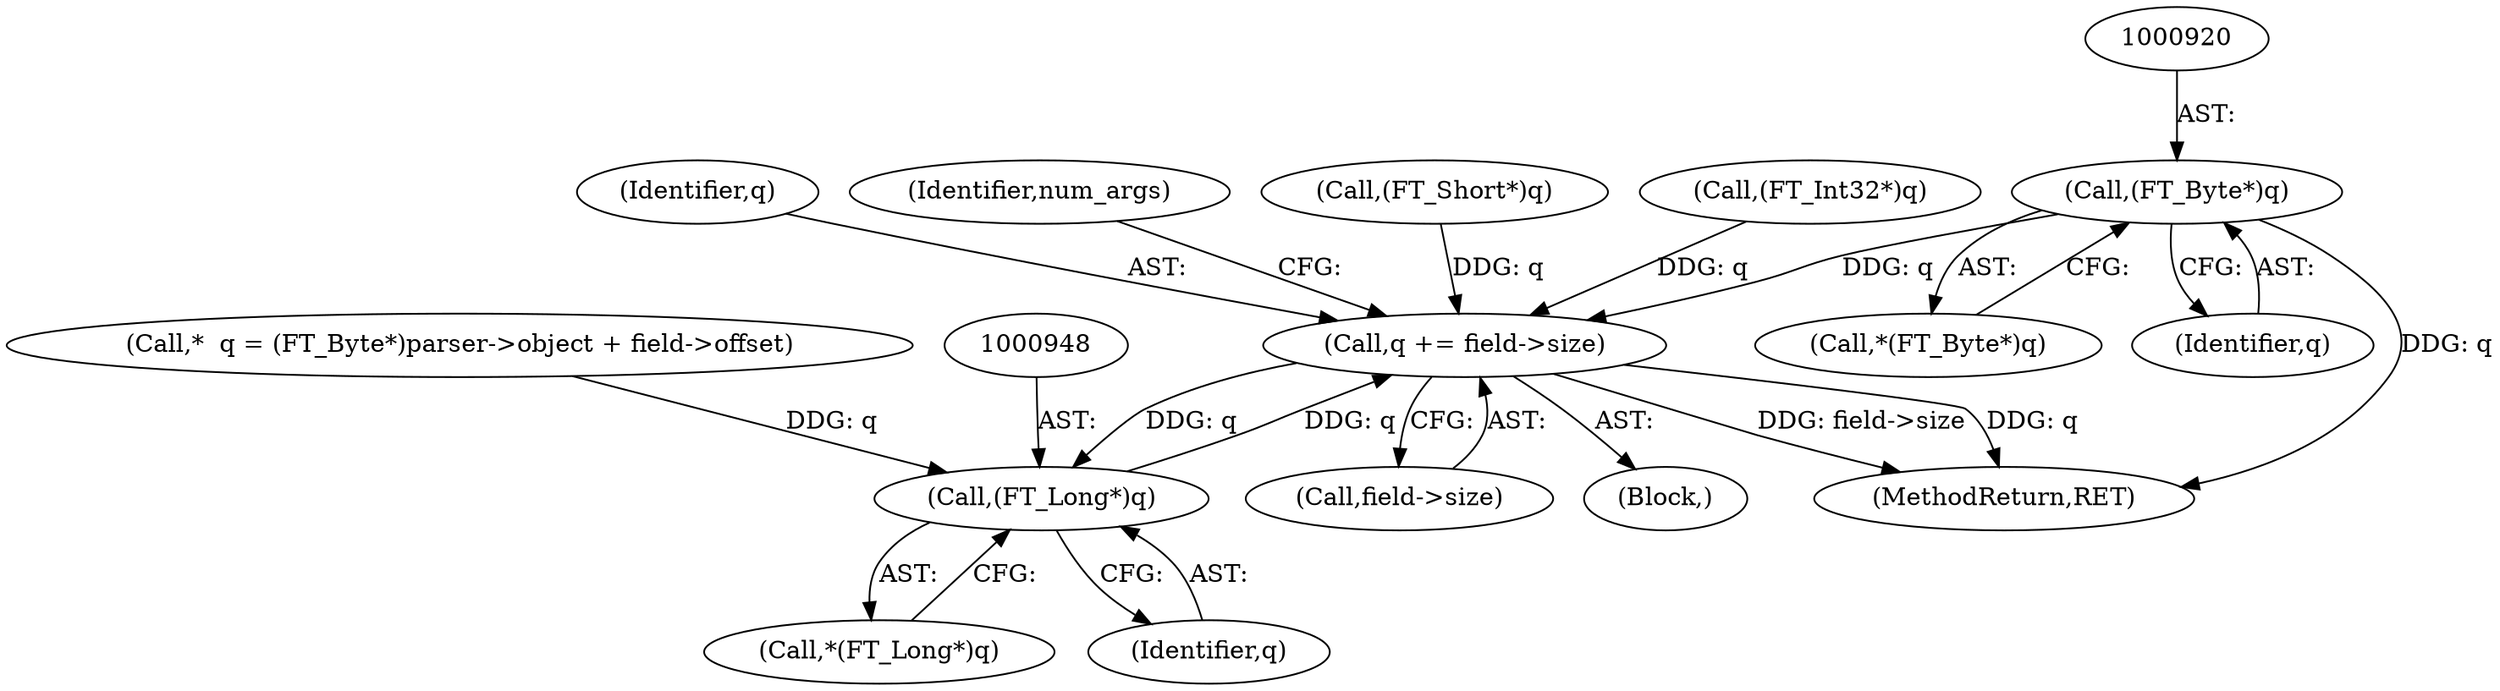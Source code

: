 digraph "0_savannah_beecf80a6deecbaf5d264d4f864451bde4fe98b8@pointer" {
"1000919" [label="(Call,(FT_Byte*)q)"];
"1000955" [label="(Call,q += field->size)"];
"1000947" [label="(Call,(FT_Long*)q)"];
"1000956" [label="(Identifier,q)"];
"1000918" [label="(Call,*(FT_Byte*)q)"];
"1000955" [label="(Call,q += field->size)"];
"1000961" [label="(Identifier,num_args)"];
"1000947" [label="(Call,(FT_Long*)q)"];
"1000928" [label="(Call,(FT_Short*)q)"];
"1000946" [label="(Call,*(FT_Long*)q)"];
"1000957" [label="(Call,field->size)"];
"1000937" [label="(Call,(FT_Int32*)q)"];
"1000949" [label="(Identifier,q)"];
"1000919" [label="(Call,(FT_Byte*)q)"];
"1000921" [label="(Identifier,q)"];
"1000905" [label="(Block,)"];
"1000708" [label="(Call,*  q = (FT_Byte*)parser->object + field->offset)"];
"1001011" [label="(MethodReturn,RET)"];
"1000919" -> "1000918"  [label="AST: "];
"1000919" -> "1000921"  [label="CFG: "];
"1000920" -> "1000919"  [label="AST: "];
"1000921" -> "1000919"  [label="AST: "];
"1000918" -> "1000919"  [label="CFG: "];
"1000919" -> "1001011"  [label="DDG: q"];
"1000919" -> "1000955"  [label="DDG: q"];
"1000955" -> "1000905"  [label="AST: "];
"1000955" -> "1000957"  [label="CFG: "];
"1000956" -> "1000955"  [label="AST: "];
"1000957" -> "1000955"  [label="AST: "];
"1000961" -> "1000955"  [label="CFG: "];
"1000955" -> "1001011"  [label="DDG: field->size"];
"1000955" -> "1001011"  [label="DDG: q"];
"1000955" -> "1000947"  [label="DDG: q"];
"1000937" -> "1000955"  [label="DDG: q"];
"1000928" -> "1000955"  [label="DDG: q"];
"1000947" -> "1000955"  [label="DDG: q"];
"1000947" -> "1000946"  [label="AST: "];
"1000947" -> "1000949"  [label="CFG: "];
"1000948" -> "1000947"  [label="AST: "];
"1000949" -> "1000947"  [label="AST: "];
"1000946" -> "1000947"  [label="CFG: "];
"1000708" -> "1000947"  [label="DDG: q"];
}
